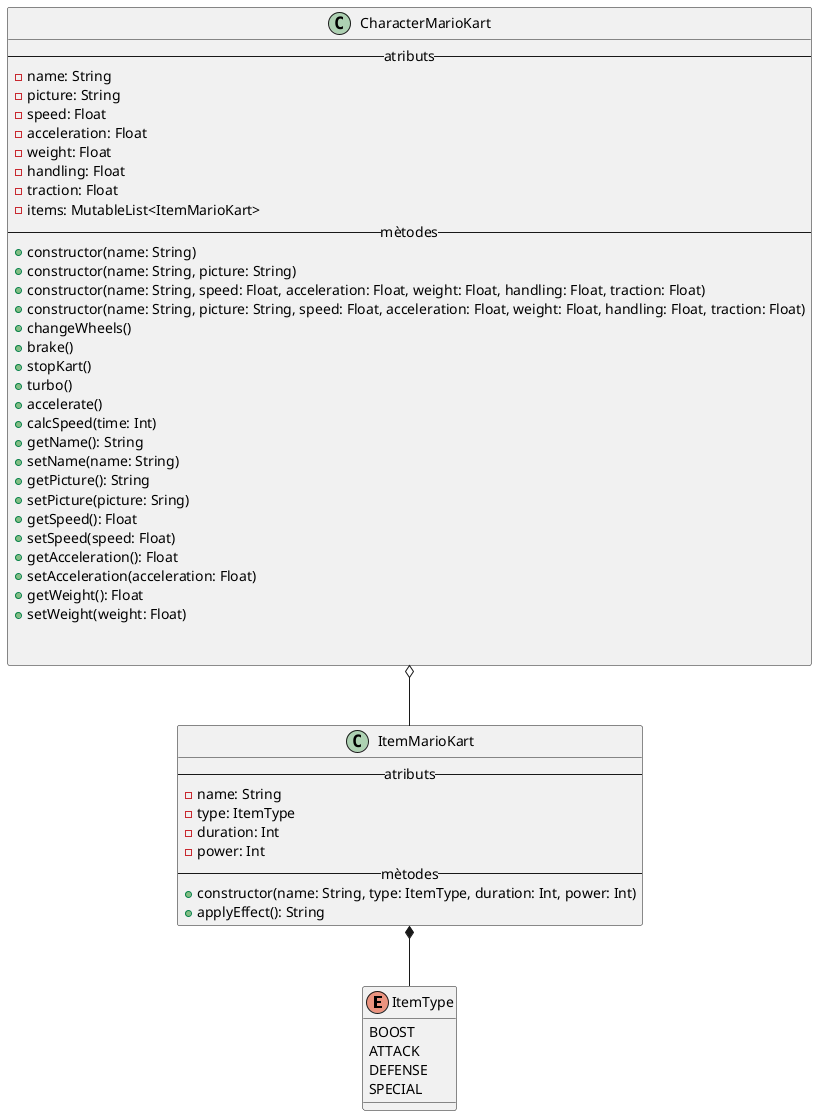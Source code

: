@startuml
'https://plantuml.com/class-diagram

enum ItemType {
    BOOST
    ATTACK
    DEFENSE
    SPECIAL
}

class ItemMarioKart{
    -- atributs --
    - name: String
    - type: ItemType
    - duration: Int
    - power: Int
    -- mètodes --
    + constructor(name: String, type: ItemType, duration: Int, power: Int)
    + applyEffect(): String
}

class CharacterMarioKart {
    -- atributs --
    - name: String
    - picture: String
    - speed: Float
    - acceleration: Float
    - weight: Float
    - handling: Float
    - traction: Float
    - items: MutableList<ItemMarioKart>
    -- mètodes --
    + constructor(name: String)
    + constructor(name: String, picture: String)
    + constructor(name: String, speed: Float, acceleration: Float, weight: Float, handling: Float, traction: Float)
    + constructor(name: String, picture: String, speed: Float, acceleration: Float, weight: Float, handling: Float, traction: Float)
    + changeWheels()
    + brake()
    + stopKart()
    + turbo()
    + accelerate()
    + calcSpeed(time: Int)
    + getName(): String
    + setName(name: String)
    + getPicture(): String
    + setPicture(picture: Sring)
    + getSpeed(): Float
    + setSpeed(speed: Float)
    + getAcceleration(): Float
    + setAcceleration(acceleration: Float)
    + getWeight(): Float
    + setWeight(weight: Float)


}

ItemMarioKart *-- ItemType
CharacterMarioKart o-- ItemMarioKart

@enduml